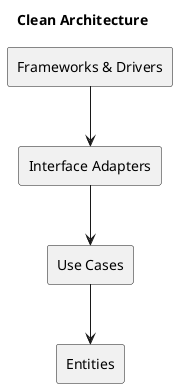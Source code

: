 @startuml Clean Architecture
title Clean Architecture
top to bottom direction

rectangle "Entities" as Entities {
}
rectangle "Use Cases" as UseCases {
}
rectangle "Interface Adapters" as InterfaceAdapters {
}
rectangle "Frameworks & Drivers" as FrameworksAndDrivers {
}

FrameworksAndDrivers --> InterfaceAdapters
InterfaceAdapters --> UseCases
UseCases --> Entities
@enduml